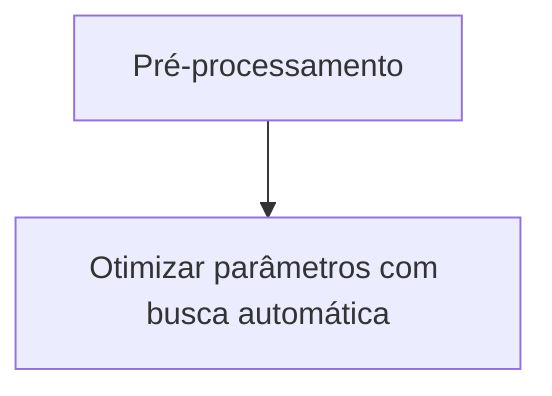 flowchart TD
    Preproc[Pré-processamento] --> AutoParams[Otimizar parâmetros com busca automática]